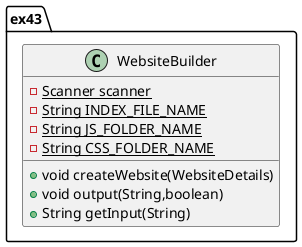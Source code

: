 @startuml
class ex43.WebsiteBuilder
{
    - {static} Scanner scanner
    - {static} String INDEX_FILE_NAME
    - {static} String JS_FOLDER_NAME
    - {static} String CSS_FOLDER_NAME

    + void createWebsite(WebsiteDetails)
    + void output(String,boolean)
    + String getInput(String)
}
@enduml